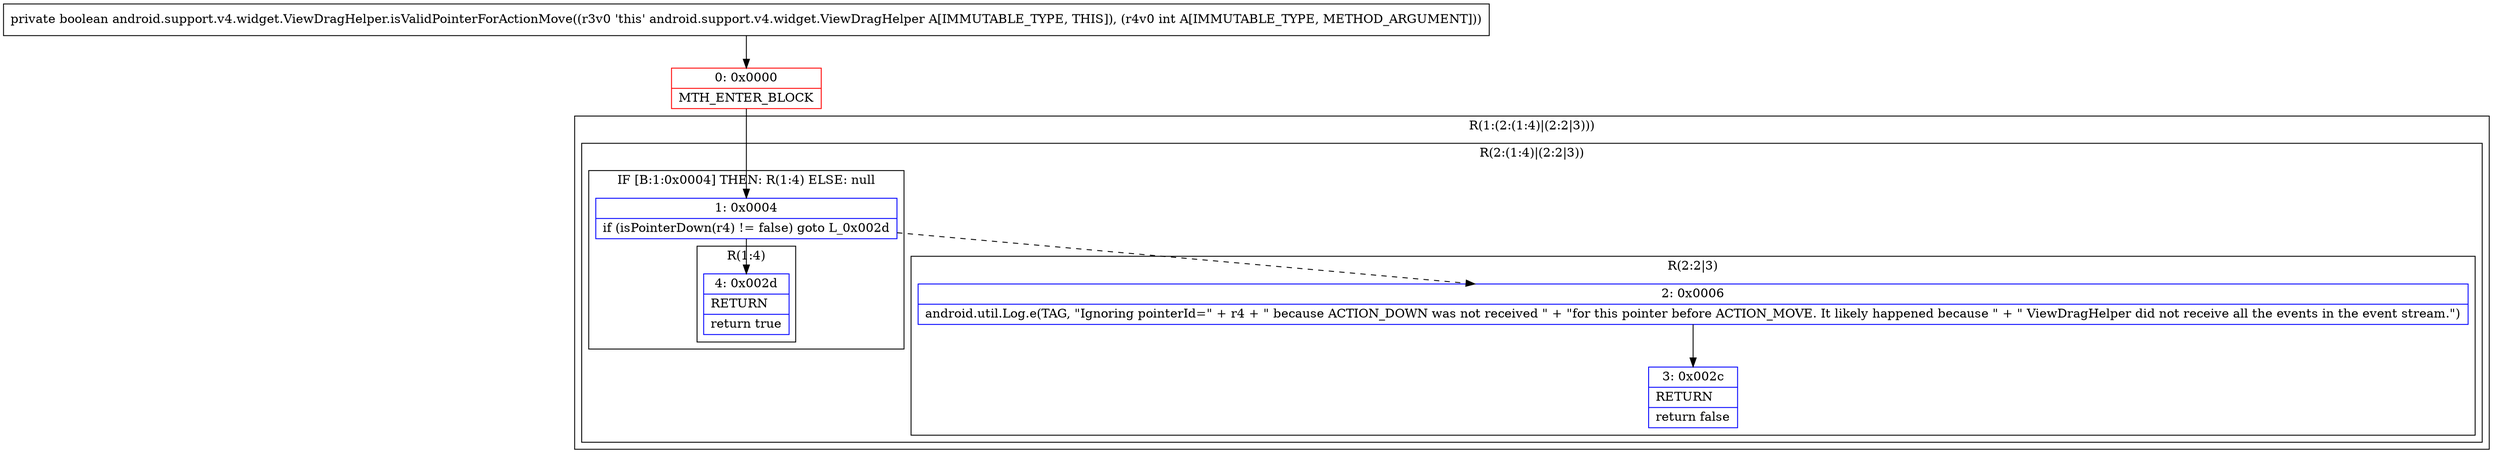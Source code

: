 digraph "CFG forandroid.support.v4.widget.ViewDragHelper.isValidPointerForActionMove(I)Z" {
subgraph cluster_Region_1902919831 {
label = "R(1:(2:(1:4)|(2:2|3)))";
node [shape=record,color=blue];
subgraph cluster_Region_652265081 {
label = "R(2:(1:4)|(2:2|3))";
node [shape=record,color=blue];
subgraph cluster_IfRegion_1576561616 {
label = "IF [B:1:0x0004] THEN: R(1:4) ELSE: null";
node [shape=record,color=blue];
Node_1 [shape=record,label="{1\:\ 0x0004|if (isPointerDown(r4) != false) goto L_0x002d\l}"];
subgraph cluster_Region_187847249 {
label = "R(1:4)";
node [shape=record,color=blue];
Node_4 [shape=record,label="{4\:\ 0x002d|RETURN\l|return true\l}"];
}
}
subgraph cluster_Region_407491416 {
label = "R(2:2|3)";
node [shape=record,color=blue];
Node_2 [shape=record,label="{2\:\ 0x0006|android.util.Log.e(TAG, \"Ignoring pointerId=\" + r4 + \" because ACTION_DOWN was not received \" + \"for this pointer before ACTION_MOVE. It likely happened because \" + \" ViewDragHelper did not receive all the events in the event stream.\")\l}"];
Node_3 [shape=record,label="{3\:\ 0x002c|RETURN\l|return false\l}"];
}
}
}
Node_0 [shape=record,color=red,label="{0\:\ 0x0000|MTH_ENTER_BLOCK\l}"];
MethodNode[shape=record,label="{private boolean android.support.v4.widget.ViewDragHelper.isValidPointerForActionMove((r3v0 'this' android.support.v4.widget.ViewDragHelper A[IMMUTABLE_TYPE, THIS]), (r4v0 int A[IMMUTABLE_TYPE, METHOD_ARGUMENT])) }"];
MethodNode -> Node_0;
Node_1 -> Node_2[style=dashed];
Node_1 -> Node_4;
Node_2 -> Node_3;
Node_0 -> Node_1;
}

